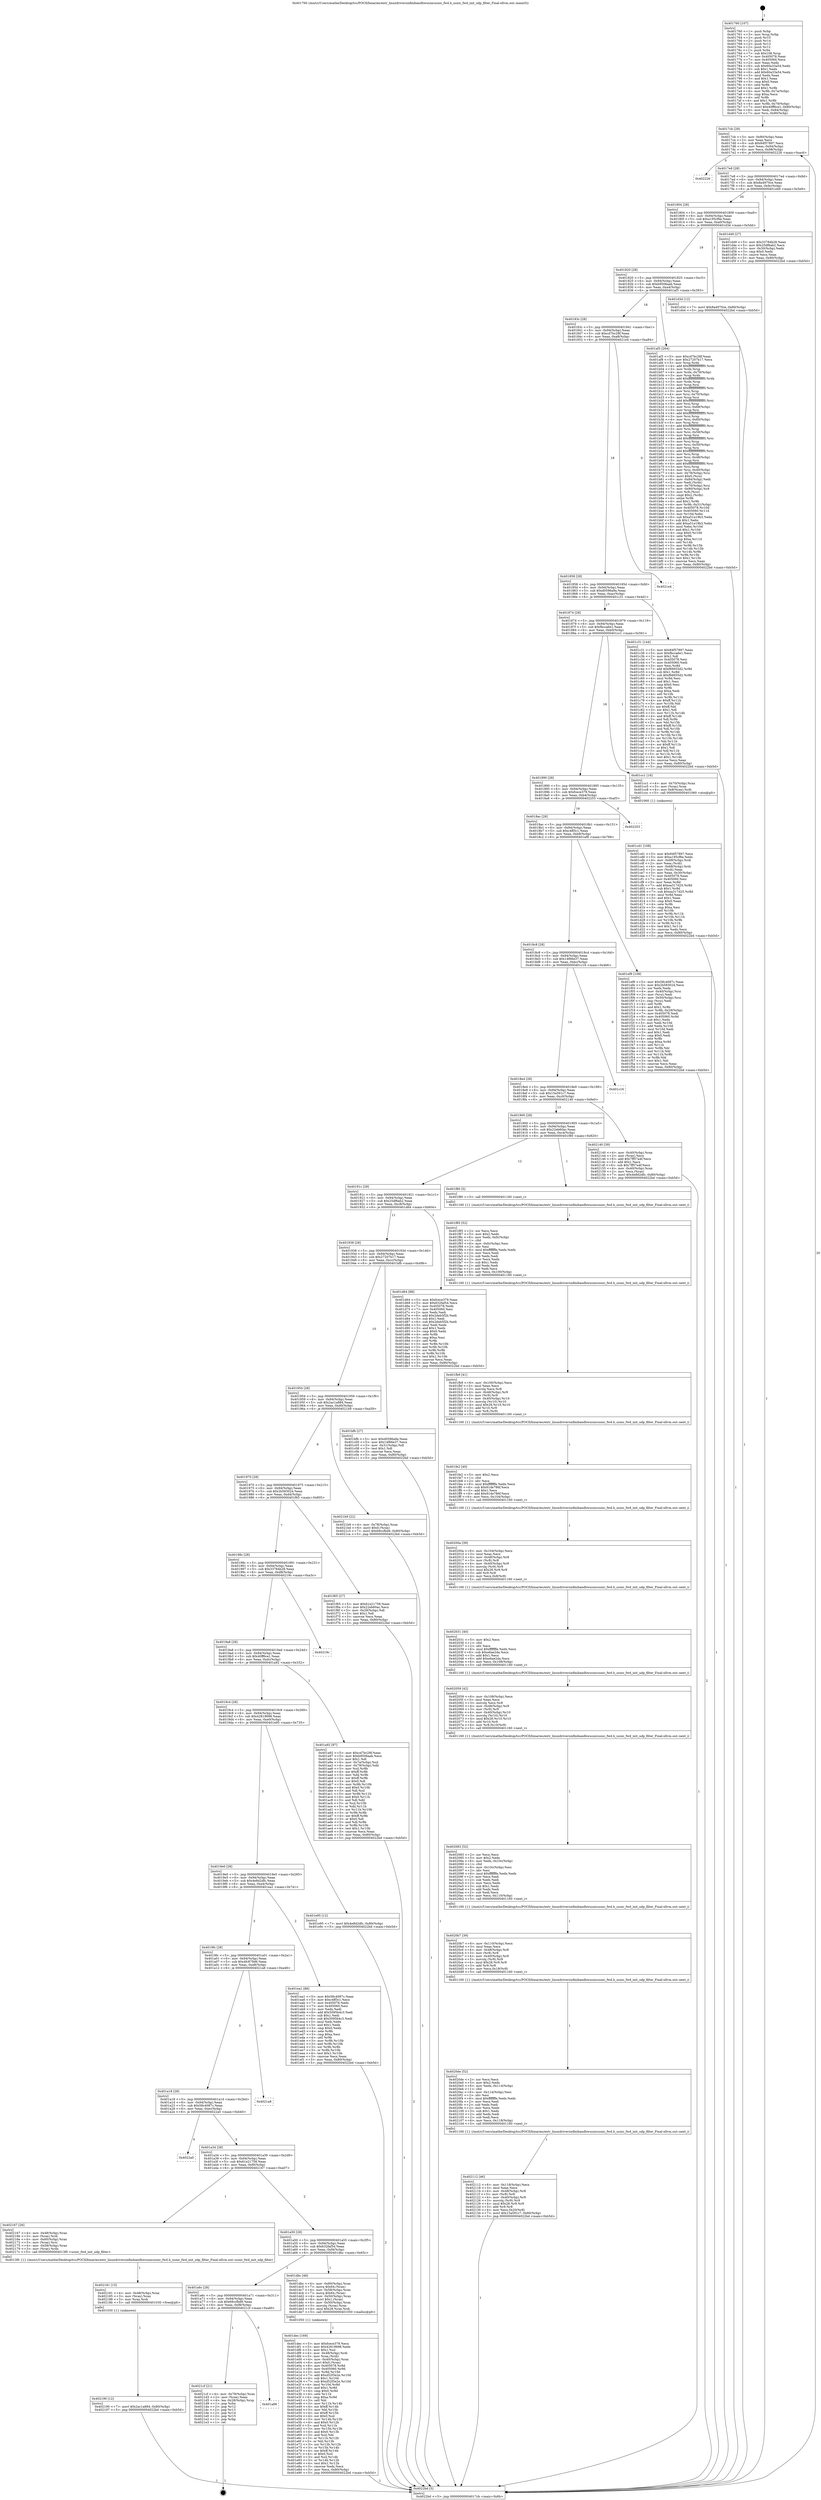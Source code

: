 digraph "0x401760" {
  label = "0x401760 (/mnt/c/Users/mathe/Desktop/tcc/POCII/binaries/extr_linuxdriversinfinibandhwusnicusnic_fwd.h_usnic_fwd_init_udp_filter_Final-ollvm.out::main(0))"
  labelloc = "t"
  node[shape=record]

  Entry [label="",width=0.3,height=0.3,shape=circle,fillcolor=black,style=filled]
  "0x4017cb" [label="{
     0x4017cb [29]\l
     | [instrs]\l
     &nbsp;&nbsp;0x4017cb \<+3\>: mov -0x80(%rbp),%eax\l
     &nbsp;&nbsp;0x4017ce \<+2\>: mov %eax,%ecx\l
     &nbsp;&nbsp;0x4017d0 \<+6\>: sub $0x84f57897,%ecx\l
     &nbsp;&nbsp;0x4017d6 \<+6\>: mov %eax,-0x94(%rbp)\l
     &nbsp;&nbsp;0x4017dc \<+6\>: mov %ecx,-0x98(%rbp)\l
     &nbsp;&nbsp;0x4017e2 \<+6\>: je 0000000000402226 \<main+0xac6\>\l
  }"]
  "0x402226" [label="{
     0x402226\l
  }", style=dashed]
  "0x4017e8" [label="{
     0x4017e8 [28]\l
     | [instrs]\l
     &nbsp;&nbsp;0x4017e8 \<+5\>: jmp 00000000004017ed \<main+0x8d\>\l
     &nbsp;&nbsp;0x4017ed \<+6\>: mov -0x94(%rbp),%eax\l
     &nbsp;&nbsp;0x4017f3 \<+5\>: sub $0x8a4970ce,%eax\l
     &nbsp;&nbsp;0x4017f8 \<+6\>: mov %eax,-0x9c(%rbp)\l
     &nbsp;&nbsp;0x4017fe \<+6\>: je 0000000000401d49 \<main+0x5e9\>\l
  }"]
  Exit [label="",width=0.3,height=0.3,shape=circle,fillcolor=black,style=filled,peripheries=2]
  "0x401d49" [label="{
     0x401d49 [27]\l
     | [instrs]\l
     &nbsp;&nbsp;0x401d49 \<+5\>: mov $0x33784b28,%eax\l
     &nbsp;&nbsp;0x401d4e \<+5\>: mov $0x25df6ab2,%ecx\l
     &nbsp;&nbsp;0x401d53 \<+3\>: mov -0x30(%rbp),%edx\l
     &nbsp;&nbsp;0x401d56 \<+3\>: cmp $0x0,%edx\l
     &nbsp;&nbsp;0x401d59 \<+3\>: cmove %ecx,%eax\l
     &nbsp;&nbsp;0x401d5c \<+3\>: mov %eax,-0x80(%rbp)\l
     &nbsp;&nbsp;0x401d5f \<+5\>: jmp 00000000004022bd \<main+0xb5d\>\l
  }"]
  "0x401804" [label="{
     0x401804 [28]\l
     | [instrs]\l
     &nbsp;&nbsp;0x401804 \<+5\>: jmp 0000000000401809 \<main+0xa9\>\l
     &nbsp;&nbsp;0x401809 \<+6\>: mov -0x94(%rbp),%eax\l
     &nbsp;&nbsp;0x40180f \<+5\>: sub $0xa195cf6e,%eax\l
     &nbsp;&nbsp;0x401814 \<+6\>: mov %eax,-0xa0(%rbp)\l
     &nbsp;&nbsp;0x40181a \<+6\>: je 0000000000401d3d \<main+0x5dd\>\l
  }"]
  "0x401a88" [label="{
     0x401a88\l
  }", style=dashed]
  "0x401d3d" [label="{
     0x401d3d [12]\l
     | [instrs]\l
     &nbsp;&nbsp;0x401d3d \<+7\>: movl $0x8a4970ce,-0x80(%rbp)\l
     &nbsp;&nbsp;0x401d44 \<+5\>: jmp 00000000004022bd \<main+0xb5d\>\l
  }"]
  "0x401820" [label="{
     0x401820 [28]\l
     | [instrs]\l
     &nbsp;&nbsp;0x401820 \<+5\>: jmp 0000000000401825 \<main+0xc5\>\l
     &nbsp;&nbsp;0x401825 \<+6\>: mov -0x94(%rbp),%eax\l
     &nbsp;&nbsp;0x40182b \<+5\>: sub $0xb9506aab,%eax\l
     &nbsp;&nbsp;0x401830 \<+6\>: mov %eax,-0xa4(%rbp)\l
     &nbsp;&nbsp;0x401836 \<+6\>: je 0000000000401af3 \<main+0x393\>\l
  }"]
  "0x4021cf" [label="{
     0x4021cf [21]\l
     | [instrs]\l
     &nbsp;&nbsp;0x4021cf \<+4\>: mov -0x78(%rbp),%rax\l
     &nbsp;&nbsp;0x4021d3 \<+2\>: mov (%rax),%eax\l
     &nbsp;&nbsp;0x4021d5 \<+4\>: lea -0x28(%rbp),%rsp\l
     &nbsp;&nbsp;0x4021d9 \<+1\>: pop %rbx\l
     &nbsp;&nbsp;0x4021da \<+2\>: pop %r12\l
     &nbsp;&nbsp;0x4021dc \<+2\>: pop %r13\l
     &nbsp;&nbsp;0x4021de \<+2\>: pop %r14\l
     &nbsp;&nbsp;0x4021e0 \<+2\>: pop %r15\l
     &nbsp;&nbsp;0x4021e2 \<+1\>: pop %rbp\l
     &nbsp;&nbsp;0x4021e3 \<+1\>: ret\l
  }"]
  "0x401af3" [label="{
     0x401af3 [264]\l
     | [instrs]\l
     &nbsp;&nbsp;0x401af3 \<+5\>: mov $0xcd7bc28f,%eax\l
     &nbsp;&nbsp;0x401af8 \<+5\>: mov $0x27207b17,%ecx\l
     &nbsp;&nbsp;0x401afd \<+3\>: mov %rsp,%rdx\l
     &nbsp;&nbsp;0x401b00 \<+4\>: add $0xfffffffffffffff0,%rdx\l
     &nbsp;&nbsp;0x401b04 \<+3\>: mov %rdx,%rsp\l
     &nbsp;&nbsp;0x401b07 \<+4\>: mov %rdx,-0x78(%rbp)\l
     &nbsp;&nbsp;0x401b0b \<+3\>: mov %rsp,%rdx\l
     &nbsp;&nbsp;0x401b0e \<+4\>: add $0xfffffffffffffff0,%rdx\l
     &nbsp;&nbsp;0x401b12 \<+3\>: mov %rdx,%rsp\l
     &nbsp;&nbsp;0x401b15 \<+3\>: mov %rsp,%rsi\l
     &nbsp;&nbsp;0x401b18 \<+4\>: add $0xfffffffffffffff0,%rsi\l
     &nbsp;&nbsp;0x401b1c \<+3\>: mov %rsi,%rsp\l
     &nbsp;&nbsp;0x401b1f \<+4\>: mov %rsi,-0x70(%rbp)\l
     &nbsp;&nbsp;0x401b23 \<+3\>: mov %rsp,%rsi\l
     &nbsp;&nbsp;0x401b26 \<+4\>: add $0xfffffffffffffff0,%rsi\l
     &nbsp;&nbsp;0x401b2a \<+3\>: mov %rsi,%rsp\l
     &nbsp;&nbsp;0x401b2d \<+4\>: mov %rsi,-0x68(%rbp)\l
     &nbsp;&nbsp;0x401b31 \<+3\>: mov %rsp,%rsi\l
     &nbsp;&nbsp;0x401b34 \<+4\>: add $0xfffffffffffffff0,%rsi\l
     &nbsp;&nbsp;0x401b38 \<+3\>: mov %rsi,%rsp\l
     &nbsp;&nbsp;0x401b3b \<+4\>: mov %rsi,-0x60(%rbp)\l
     &nbsp;&nbsp;0x401b3f \<+3\>: mov %rsp,%rsi\l
     &nbsp;&nbsp;0x401b42 \<+4\>: add $0xfffffffffffffff0,%rsi\l
     &nbsp;&nbsp;0x401b46 \<+3\>: mov %rsi,%rsp\l
     &nbsp;&nbsp;0x401b49 \<+4\>: mov %rsi,-0x58(%rbp)\l
     &nbsp;&nbsp;0x401b4d \<+3\>: mov %rsp,%rsi\l
     &nbsp;&nbsp;0x401b50 \<+4\>: add $0xfffffffffffffff0,%rsi\l
     &nbsp;&nbsp;0x401b54 \<+3\>: mov %rsi,%rsp\l
     &nbsp;&nbsp;0x401b57 \<+4\>: mov %rsi,-0x50(%rbp)\l
     &nbsp;&nbsp;0x401b5b \<+3\>: mov %rsp,%rsi\l
     &nbsp;&nbsp;0x401b5e \<+4\>: add $0xfffffffffffffff0,%rsi\l
     &nbsp;&nbsp;0x401b62 \<+3\>: mov %rsi,%rsp\l
     &nbsp;&nbsp;0x401b65 \<+4\>: mov %rsi,-0x48(%rbp)\l
     &nbsp;&nbsp;0x401b69 \<+3\>: mov %rsp,%rsi\l
     &nbsp;&nbsp;0x401b6c \<+4\>: add $0xfffffffffffffff0,%rsi\l
     &nbsp;&nbsp;0x401b70 \<+3\>: mov %rsi,%rsp\l
     &nbsp;&nbsp;0x401b73 \<+4\>: mov %rsi,-0x40(%rbp)\l
     &nbsp;&nbsp;0x401b77 \<+4\>: mov -0x78(%rbp),%rsi\l
     &nbsp;&nbsp;0x401b7b \<+6\>: movl $0x0,(%rsi)\l
     &nbsp;&nbsp;0x401b81 \<+6\>: mov -0x84(%rbp),%edi\l
     &nbsp;&nbsp;0x401b87 \<+2\>: mov %edi,(%rdx)\l
     &nbsp;&nbsp;0x401b89 \<+4\>: mov -0x70(%rbp),%rsi\l
     &nbsp;&nbsp;0x401b8d \<+7\>: mov -0x90(%rbp),%r8\l
     &nbsp;&nbsp;0x401b94 \<+3\>: mov %r8,(%rsi)\l
     &nbsp;&nbsp;0x401b97 \<+3\>: cmpl $0x2,(%rdx)\l
     &nbsp;&nbsp;0x401b9a \<+4\>: setne %r9b\l
     &nbsp;&nbsp;0x401b9e \<+4\>: and $0x1,%r9b\l
     &nbsp;&nbsp;0x401ba2 \<+4\>: mov %r9b,-0x31(%rbp)\l
     &nbsp;&nbsp;0x401ba6 \<+8\>: mov 0x405078,%r10d\l
     &nbsp;&nbsp;0x401bae \<+8\>: mov 0x405060,%r11d\l
     &nbsp;&nbsp;0x401bb6 \<+3\>: mov %r10d,%ebx\l
     &nbsp;&nbsp;0x401bb9 \<+6\>: sub $0xa51e19b3,%ebx\l
     &nbsp;&nbsp;0x401bbf \<+3\>: sub $0x1,%ebx\l
     &nbsp;&nbsp;0x401bc2 \<+6\>: add $0xa51e19b3,%ebx\l
     &nbsp;&nbsp;0x401bc8 \<+4\>: imul %ebx,%r10d\l
     &nbsp;&nbsp;0x401bcc \<+4\>: and $0x1,%r10d\l
     &nbsp;&nbsp;0x401bd0 \<+4\>: cmp $0x0,%r10d\l
     &nbsp;&nbsp;0x401bd4 \<+4\>: sete %r9b\l
     &nbsp;&nbsp;0x401bd8 \<+4\>: cmp $0xa,%r11d\l
     &nbsp;&nbsp;0x401bdc \<+4\>: setl %r14b\l
     &nbsp;&nbsp;0x401be0 \<+3\>: mov %r9b,%r15b\l
     &nbsp;&nbsp;0x401be3 \<+3\>: and %r14b,%r15b\l
     &nbsp;&nbsp;0x401be6 \<+3\>: xor %r14b,%r9b\l
     &nbsp;&nbsp;0x401be9 \<+3\>: or %r9b,%r15b\l
     &nbsp;&nbsp;0x401bec \<+4\>: test $0x1,%r15b\l
     &nbsp;&nbsp;0x401bf0 \<+3\>: cmovne %ecx,%eax\l
     &nbsp;&nbsp;0x401bf3 \<+3\>: mov %eax,-0x80(%rbp)\l
     &nbsp;&nbsp;0x401bf6 \<+5\>: jmp 00000000004022bd \<main+0xb5d\>\l
  }"]
  "0x40183c" [label="{
     0x40183c [28]\l
     | [instrs]\l
     &nbsp;&nbsp;0x40183c \<+5\>: jmp 0000000000401841 \<main+0xe1\>\l
     &nbsp;&nbsp;0x401841 \<+6\>: mov -0x94(%rbp),%eax\l
     &nbsp;&nbsp;0x401847 \<+5\>: sub $0xcd7bc28f,%eax\l
     &nbsp;&nbsp;0x40184c \<+6\>: mov %eax,-0xa8(%rbp)\l
     &nbsp;&nbsp;0x401852 \<+6\>: je 00000000004021e4 \<main+0xa84\>\l
  }"]
  "0x402190" [label="{
     0x402190 [12]\l
     | [instrs]\l
     &nbsp;&nbsp;0x402190 \<+7\>: movl $0x2ac1a884,-0x80(%rbp)\l
     &nbsp;&nbsp;0x402197 \<+5\>: jmp 00000000004022bd \<main+0xb5d\>\l
  }"]
  "0x4021e4" [label="{
     0x4021e4\l
  }", style=dashed]
  "0x401858" [label="{
     0x401858 [28]\l
     | [instrs]\l
     &nbsp;&nbsp;0x401858 \<+5\>: jmp 000000000040185d \<main+0xfd\>\l
     &nbsp;&nbsp;0x40185d \<+6\>: mov -0x94(%rbp),%eax\l
     &nbsp;&nbsp;0x401863 \<+5\>: sub $0xd0596a9a,%eax\l
     &nbsp;&nbsp;0x401868 \<+6\>: mov %eax,-0xac(%rbp)\l
     &nbsp;&nbsp;0x40186e \<+6\>: je 0000000000401c31 \<main+0x4d1\>\l
  }"]
  "0x402181" [label="{
     0x402181 [15]\l
     | [instrs]\l
     &nbsp;&nbsp;0x402181 \<+4\>: mov -0x48(%rbp),%rax\l
     &nbsp;&nbsp;0x402185 \<+3\>: mov (%rax),%rax\l
     &nbsp;&nbsp;0x402188 \<+3\>: mov %rax,%rdi\l
     &nbsp;&nbsp;0x40218b \<+5\>: call 0000000000401030 \<free@plt\>\l
     | [calls]\l
     &nbsp;&nbsp;0x401030 \{1\} (unknown)\l
  }"]
  "0x401c31" [label="{
     0x401c31 [144]\l
     | [instrs]\l
     &nbsp;&nbsp;0x401c31 \<+5\>: mov $0x84f57897,%eax\l
     &nbsp;&nbsp;0x401c36 \<+5\>: mov $0xfbcca6e1,%ecx\l
     &nbsp;&nbsp;0x401c3b \<+2\>: mov $0x1,%dl\l
     &nbsp;&nbsp;0x401c3d \<+7\>: mov 0x405078,%esi\l
     &nbsp;&nbsp;0x401c44 \<+7\>: mov 0x405060,%edi\l
     &nbsp;&nbsp;0x401c4b \<+3\>: mov %esi,%r8d\l
     &nbsp;&nbsp;0x401c4e \<+7\>: add $0xf66655d2,%r8d\l
     &nbsp;&nbsp;0x401c55 \<+4\>: sub $0x1,%r8d\l
     &nbsp;&nbsp;0x401c59 \<+7\>: sub $0xf66655d2,%r8d\l
     &nbsp;&nbsp;0x401c60 \<+4\>: imul %r8d,%esi\l
     &nbsp;&nbsp;0x401c64 \<+3\>: and $0x1,%esi\l
     &nbsp;&nbsp;0x401c67 \<+3\>: cmp $0x0,%esi\l
     &nbsp;&nbsp;0x401c6a \<+4\>: sete %r9b\l
     &nbsp;&nbsp;0x401c6e \<+3\>: cmp $0xa,%edi\l
     &nbsp;&nbsp;0x401c71 \<+4\>: setl %r10b\l
     &nbsp;&nbsp;0x401c75 \<+3\>: mov %r9b,%r11b\l
     &nbsp;&nbsp;0x401c78 \<+4\>: xor $0xff,%r11b\l
     &nbsp;&nbsp;0x401c7c \<+3\>: mov %r10b,%bl\l
     &nbsp;&nbsp;0x401c7f \<+3\>: xor $0xff,%bl\l
     &nbsp;&nbsp;0x401c82 \<+3\>: xor $0x1,%dl\l
     &nbsp;&nbsp;0x401c85 \<+3\>: mov %r11b,%r14b\l
     &nbsp;&nbsp;0x401c88 \<+4\>: and $0xff,%r14b\l
     &nbsp;&nbsp;0x401c8c \<+3\>: and %dl,%r9b\l
     &nbsp;&nbsp;0x401c8f \<+3\>: mov %bl,%r15b\l
     &nbsp;&nbsp;0x401c92 \<+4\>: and $0xff,%r15b\l
     &nbsp;&nbsp;0x401c96 \<+3\>: and %dl,%r10b\l
     &nbsp;&nbsp;0x401c99 \<+3\>: or %r9b,%r14b\l
     &nbsp;&nbsp;0x401c9c \<+3\>: or %r10b,%r15b\l
     &nbsp;&nbsp;0x401c9f \<+3\>: xor %r15b,%r14b\l
     &nbsp;&nbsp;0x401ca2 \<+3\>: or %bl,%r11b\l
     &nbsp;&nbsp;0x401ca5 \<+4\>: xor $0xff,%r11b\l
     &nbsp;&nbsp;0x401ca9 \<+3\>: or $0x1,%dl\l
     &nbsp;&nbsp;0x401cac \<+3\>: and %dl,%r11b\l
     &nbsp;&nbsp;0x401caf \<+3\>: or %r11b,%r14b\l
     &nbsp;&nbsp;0x401cb2 \<+4\>: test $0x1,%r14b\l
     &nbsp;&nbsp;0x401cb6 \<+3\>: cmovne %ecx,%eax\l
     &nbsp;&nbsp;0x401cb9 \<+3\>: mov %eax,-0x80(%rbp)\l
     &nbsp;&nbsp;0x401cbc \<+5\>: jmp 00000000004022bd \<main+0xb5d\>\l
  }"]
  "0x401874" [label="{
     0x401874 [28]\l
     | [instrs]\l
     &nbsp;&nbsp;0x401874 \<+5\>: jmp 0000000000401879 \<main+0x119\>\l
     &nbsp;&nbsp;0x401879 \<+6\>: mov -0x94(%rbp),%eax\l
     &nbsp;&nbsp;0x40187f \<+5\>: sub $0xfbcca6e1,%eax\l
     &nbsp;&nbsp;0x401884 \<+6\>: mov %eax,-0xb0(%rbp)\l
     &nbsp;&nbsp;0x40188a \<+6\>: je 0000000000401cc1 \<main+0x561\>\l
  }"]
  "0x402112" [label="{
     0x402112 [46]\l
     | [instrs]\l
     &nbsp;&nbsp;0x402112 \<+6\>: mov -0x118(%rbp),%ecx\l
     &nbsp;&nbsp;0x402118 \<+3\>: imul %eax,%ecx\l
     &nbsp;&nbsp;0x40211b \<+4\>: mov -0x48(%rbp),%r8\l
     &nbsp;&nbsp;0x40211f \<+3\>: mov (%r8),%r8\l
     &nbsp;&nbsp;0x402122 \<+4\>: mov -0x40(%rbp),%r9\l
     &nbsp;&nbsp;0x402126 \<+3\>: movslq (%r9),%r9\l
     &nbsp;&nbsp;0x402129 \<+4\>: imul $0x28,%r9,%r9\l
     &nbsp;&nbsp;0x40212d \<+3\>: add %r9,%r8\l
     &nbsp;&nbsp;0x402130 \<+4\>: mov %ecx,0x20(%r8)\l
     &nbsp;&nbsp;0x402134 \<+7\>: movl $0x15a591c7,-0x80(%rbp)\l
     &nbsp;&nbsp;0x40213b \<+5\>: jmp 00000000004022bd \<main+0xb5d\>\l
  }"]
  "0x401cc1" [label="{
     0x401cc1 [16]\l
     | [instrs]\l
     &nbsp;&nbsp;0x401cc1 \<+4\>: mov -0x70(%rbp),%rax\l
     &nbsp;&nbsp;0x401cc5 \<+3\>: mov (%rax),%rax\l
     &nbsp;&nbsp;0x401cc8 \<+4\>: mov 0x8(%rax),%rdi\l
     &nbsp;&nbsp;0x401ccc \<+5\>: call 0000000000401060 \<atoi@plt\>\l
     | [calls]\l
     &nbsp;&nbsp;0x401060 \{1\} (unknown)\l
  }"]
  "0x401890" [label="{
     0x401890 [28]\l
     | [instrs]\l
     &nbsp;&nbsp;0x401890 \<+5\>: jmp 0000000000401895 \<main+0x135\>\l
     &nbsp;&nbsp;0x401895 \<+6\>: mov -0x94(%rbp),%eax\l
     &nbsp;&nbsp;0x40189b \<+5\>: sub $0xfcece379,%eax\l
     &nbsp;&nbsp;0x4018a0 \<+6\>: mov %eax,-0xb4(%rbp)\l
     &nbsp;&nbsp;0x4018a6 \<+6\>: je 0000000000402253 \<main+0xaf3\>\l
  }"]
  "0x4020de" [label="{
     0x4020de [52]\l
     | [instrs]\l
     &nbsp;&nbsp;0x4020de \<+2\>: xor %ecx,%ecx\l
     &nbsp;&nbsp;0x4020e0 \<+5\>: mov $0x2,%edx\l
     &nbsp;&nbsp;0x4020e5 \<+6\>: mov %edx,-0x114(%rbp)\l
     &nbsp;&nbsp;0x4020eb \<+1\>: cltd\l
     &nbsp;&nbsp;0x4020ec \<+6\>: mov -0x114(%rbp),%esi\l
     &nbsp;&nbsp;0x4020f2 \<+2\>: idiv %esi\l
     &nbsp;&nbsp;0x4020f4 \<+6\>: imul $0xfffffffe,%edx,%edx\l
     &nbsp;&nbsp;0x4020fa \<+2\>: mov %ecx,%edi\l
     &nbsp;&nbsp;0x4020fc \<+2\>: sub %edx,%edi\l
     &nbsp;&nbsp;0x4020fe \<+2\>: mov %ecx,%edx\l
     &nbsp;&nbsp;0x402100 \<+3\>: sub $0x1,%edx\l
     &nbsp;&nbsp;0x402103 \<+2\>: add %edx,%edi\l
     &nbsp;&nbsp;0x402105 \<+2\>: sub %edi,%ecx\l
     &nbsp;&nbsp;0x402107 \<+6\>: mov %ecx,-0x118(%rbp)\l
     &nbsp;&nbsp;0x40210d \<+5\>: call 0000000000401160 \<next_i\>\l
     | [calls]\l
     &nbsp;&nbsp;0x401160 \{1\} (/mnt/c/Users/mathe/Desktop/tcc/POCII/binaries/extr_linuxdriversinfinibandhwusnicusnic_fwd.h_usnic_fwd_init_udp_filter_Final-ollvm.out::next_i)\l
  }"]
  "0x402253" [label="{
     0x402253\l
  }", style=dashed]
  "0x4018ac" [label="{
     0x4018ac [28]\l
     | [instrs]\l
     &nbsp;&nbsp;0x4018ac \<+5\>: jmp 00000000004018b1 \<main+0x151\>\l
     &nbsp;&nbsp;0x4018b1 \<+6\>: mov -0x94(%rbp),%eax\l
     &nbsp;&nbsp;0x4018b7 \<+5\>: sub $0xc4ff3c1,%eax\l
     &nbsp;&nbsp;0x4018bc \<+6\>: mov %eax,-0xb8(%rbp)\l
     &nbsp;&nbsp;0x4018c2 \<+6\>: je 0000000000401ef9 \<main+0x799\>\l
  }"]
  "0x4020b7" [label="{
     0x4020b7 [39]\l
     | [instrs]\l
     &nbsp;&nbsp;0x4020b7 \<+6\>: mov -0x110(%rbp),%ecx\l
     &nbsp;&nbsp;0x4020bd \<+3\>: imul %eax,%ecx\l
     &nbsp;&nbsp;0x4020c0 \<+4\>: mov -0x48(%rbp),%r8\l
     &nbsp;&nbsp;0x4020c4 \<+3\>: mov (%r8),%r8\l
     &nbsp;&nbsp;0x4020c7 \<+4\>: mov -0x40(%rbp),%r9\l
     &nbsp;&nbsp;0x4020cb \<+3\>: movslq (%r9),%r9\l
     &nbsp;&nbsp;0x4020ce \<+4\>: imul $0x28,%r9,%r9\l
     &nbsp;&nbsp;0x4020d2 \<+3\>: add %r9,%r8\l
     &nbsp;&nbsp;0x4020d5 \<+4\>: mov %ecx,0x18(%r8)\l
     &nbsp;&nbsp;0x4020d9 \<+5\>: call 0000000000401160 \<next_i\>\l
     | [calls]\l
     &nbsp;&nbsp;0x401160 \{1\} (/mnt/c/Users/mathe/Desktop/tcc/POCII/binaries/extr_linuxdriversinfinibandhwusnicusnic_fwd.h_usnic_fwd_init_udp_filter_Final-ollvm.out::next_i)\l
  }"]
  "0x401ef9" [label="{
     0x401ef9 [108]\l
     | [instrs]\l
     &nbsp;&nbsp;0x401ef9 \<+5\>: mov $0x58c4087c,%eax\l
     &nbsp;&nbsp;0x401efe \<+5\>: mov $0x2b583024,%ecx\l
     &nbsp;&nbsp;0x401f03 \<+2\>: xor %edx,%edx\l
     &nbsp;&nbsp;0x401f05 \<+4\>: mov -0x40(%rbp),%rsi\l
     &nbsp;&nbsp;0x401f09 \<+2\>: mov (%rsi),%edi\l
     &nbsp;&nbsp;0x401f0b \<+4\>: mov -0x50(%rbp),%rsi\l
     &nbsp;&nbsp;0x401f0f \<+2\>: cmp (%rsi),%edi\l
     &nbsp;&nbsp;0x401f11 \<+4\>: setl %r8b\l
     &nbsp;&nbsp;0x401f15 \<+4\>: and $0x1,%r8b\l
     &nbsp;&nbsp;0x401f19 \<+4\>: mov %r8b,-0x29(%rbp)\l
     &nbsp;&nbsp;0x401f1d \<+7\>: mov 0x405078,%edi\l
     &nbsp;&nbsp;0x401f24 \<+8\>: mov 0x405060,%r9d\l
     &nbsp;&nbsp;0x401f2c \<+3\>: sub $0x1,%edx\l
     &nbsp;&nbsp;0x401f2f \<+3\>: mov %edi,%r10d\l
     &nbsp;&nbsp;0x401f32 \<+3\>: add %edx,%r10d\l
     &nbsp;&nbsp;0x401f35 \<+4\>: imul %r10d,%edi\l
     &nbsp;&nbsp;0x401f39 \<+3\>: and $0x1,%edi\l
     &nbsp;&nbsp;0x401f3c \<+3\>: cmp $0x0,%edi\l
     &nbsp;&nbsp;0x401f3f \<+4\>: sete %r8b\l
     &nbsp;&nbsp;0x401f43 \<+4\>: cmp $0xa,%r9d\l
     &nbsp;&nbsp;0x401f47 \<+4\>: setl %r11b\l
     &nbsp;&nbsp;0x401f4b \<+3\>: mov %r8b,%bl\l
     &nbsp;&nbsp;0x401f4e \<+3\>: and %r11b,%bl\l
     &nbsp;&nbsp;0x401f51 \<+3\>: xor %r11b,%r8b\l
     &nbsp;&nbsp;0x401f54 \<+3\>: or %r8b,%bl\l
     &nbsp;&nbsp;0x401f57 \<+3\>: test $0x1,%bl\l
     &nbsp;&nbsp;0x401f5a \<+3\>: cmovne %ecx,%eax\l
     &nbsp;&nbsp;0x401f5d \<+3\>: mov %eax,-0x80(%rbp)\l
     &nbsp;&nbsp;0x401f60 \<+5\>: jmp 00000000004022bd \<main+0xb5d\>\l
  }"]
  "0x4018c8" [label="{
     0x4018c8 [28]\l
     | [instrs]\l
     &nbsp;&nbsp;0x4018c8 \<+5\>: jmp 00000000004018cd \<main+0x16d\>\l
     &nbsp;&nbsp;0x4018cd \<+6\>: mov -0x94(%rbp),%eax\l
     &nbsp;&nbsp;0x4018d3 \<+5\>: sub $0x14f66e37,%eax\l
     &nbsp;&nbsp;0x4018d8 \<+6\>: mov %eax,-0xbc(%rbp)\l
     &nbsp;&nbsp;0x4018de \<+6\>: je 0000000000401c16 \<main+0x4b6\>\l
  }"]
  "0x402083" [label="{
     0x402083 [52]\l
     | [instrs]\l
     &nbsp;&nbsp;0x402083 \<+2\>: xor %ecx,%ecx\l
     &nbsp;&nbsp;0x402085 \<+5\>: mov $0x2,%edx\l
     &nbsp;&nbsp;0x40208a \<+6\>: mov %edx,-0x10c(%rbp)\l
     &nbsp;&nbsp;0x402090 \<+1\>: cltd\l
     &nbsp;&nbsp;0x402091 \<+6\>: mov -0x10c(%rbp),%esi\l
     &nbsp;&nbsp;0x402097 \<+2\>: idiv %esi\l
     &nbsp;&nbsp;0x402099 \<+6\>: imul $0xfffffffe,%edx,%edx\l
     &nbsp;&nbsp;0x40209f \<+2\>: mov %ecx,%edi\l
     &nbsp;&nbsp;0x4020a1 \<+2\>: sub %edx,%edi\l
     &nbsp;&nbsp;0x4020a3 \<+2\>: mov %ecx,%edx\l
     &nbsp;&nbsp;0x4020a5 \<+3\>: sub $0x1,%edx\l
     &nbsp;&nbsp;0x4020a8 \<+2\>: add %edx,%edi\l
     &nbsp;&nbsp;0x4020aa \<+2\>: sub %edi,%ecx\l
     &nbsp;&nbsp;0x4020ac \<+6\>: mov %ecx,-0x110(%rbp)\l
     &nbsp;&nbsp;0x4020b2 \<+5\>: call 0000000000401160 \<next_i\>\l
     | [calls]\l
     &nbsp;&nbsp;0x401160 \{1\} (/mnt/c/Users/mathe/Desktop/tcc/POCII/binaries/extr_linuxdriversinfinibandhwusnicusnic_fwd.h_usnic_fwd_init_udp_filter_Final-ollvm.out::next_i)\l
  }"]
  "0x401c16" [label="{
     0x401c16\l
  }", style=dashed]
  "0x4018e4" [label="{
     0x4018e4 [28]\l
     | [instrs]\l
     &nbsp;&nbsp;0x4018e4 \<+5\>: jmp 00000000004018e9 \<main+0x189\>\l
     &nbsp;&nbsp;0x4018e9 \<+6\>: mov -0x94(%rbp),%eax\l
     &nbsp;&nbsp;0x4018ef \<+5\>: sub $0x15a591c7,%eax\l
     &nbsp;&nbsp;0x4018f4 \<+6\>: mov %eax,-0xc0(%rbp)\l
     &nbsp;&nbsp;0x4018fa \<+6\>: je 0000000000402140 \<main+0x9e0\>\l
  }"]
  "0x402059" [label="{
     0x402059 [42]\l
     | [instrs]\l
     &nbsp;&nbsp;0x402059 \<+6\>: mov -0x108(%rbp),%ecx\l
     &nbsp;&nbsp;0x40205f \<+3\>: imul %eax,%ecx\l
     &nbsp;&nbsp;0x402062 \<+3\>: movslq %ecx,%r8\l
     &nbsp;&nbsp;0x402065 \<+4\>: mov -0x48(%rbp),%r9\l
     &nbsp;&nbsp;0x402069 \<+3\>: mov (%r9),%r9\l
     &nbsp;&nbsp;0x40206c \<+4\>: mov -0x40(%rbp),%r10\l
     &nbsp;&nbsp;0x402070 \<+3\>: movslq (%r10),%r10\l
     &nbsp;&nbsp;0x402073 \<+4\>: imul $0x28,%r10,%r10\l
     &nbsp;&nbsp;0x402077 \<+3\>: add %r10,%r9\l
     &nbsp;&nbsp;0x40207a \<+4\>: mov %r8,0x10(%r9)\l
     &nbsp;&nbsp;0x40207e \<+5\>: call 0000000000401160 \<next_i\>\l
     | [calls]\l
     &nbsp;&nbsp;0x401160 \{1\} (/mnt/c/Users/mathe/Desktop/tcc/POCII/binaries/extr_linuxdriversinfinibandhwusnicusnic_fwd.h_usnic_fwd_init_udp_filter_Final-ollvm.out::next_i)\l
  }"]
  "0x402140" [label="{
     0x402140 [39]\l
     | [instrs]\l
     &nbsp;&nbsp;0x402140 \<+4\>: mov -0x40(%rbp),%rax\l
     &nbsp;&nbsp;0x402144 \<+2\>: mov (%rax),%ecx\l
     &nbsp;&nbsp;0x402146 \<+6\>: add $0x7ff57a4f,%ecx\l
     &nbsp;&nbsp;0x40214c \<+3\>: add $0x1,%ecx\l
     &nbsp;&nbsp;0x40214f \<+6\>: sub $0x7ff57a4f,%ecx\l
     &nbsp;&nbsp;0x402155 \<+4\>: mov -0x40(%rbp),%rax\l
     &nbsp;&nbsp;0x402159 \<+2\>: mov %ecx,(%rax)\l
     &nbsp;&nbsp;0x40215b \<+7\>: movl $0x4e8d2dfc,-0x80(%rbp)\l
     &nbsp;&nbsp;0x402162 \<+5\>: jmp 00000000004022bd \<main+0xb5d\>\l
  }"]
  "0x401900" [label="{
     0x401900 [28]\l
     | [instrs]\l
     &nbsp;&nbsp;0x401900 \<+5\>: jmp 0000000000401905 \<main+0x1a5\>\l
     &nbsp;&nbsp;0x401905 \<+6\>: mov -0x94(%rbp),%eax\l
     &nbsp;&nbsp;0x40190b \<+5\>: sub $0x22eb60ac,%eax\l
     &nbsp;&nbsp;0x401910 \<+6\>: mov %eax,-0xc4(%rbp)\l
     &nbsp;&nbsp;0x401916 \<+6\>: je 0000000000401f80 \<main+0x820\>\l
  }"]
  "0x402031" [label="{
     0x402031 [40]\l
     | [instrs]\l
     &nbsp;&nbsp;0x402031 \<+5\>: mov $0x2,%ecx\l
     &nbsp;&nbsp;0x402036 \<+1\>: cltd\l
     &nbsp;&nbsp;0x402037 \<+2\>: idiv %ecx\l
     &nbsp;&nbsp;0x402039 \<+6\>: imul $0xfffffffe,%edx,%ecx\l
     &nbsp;&nbsp;0x40203f \<+6\>: sub $0xe6ae2da,%ecx\l
     &nbsp;&nbsp;0x402045 \<+3\>: add $0x1,%ecx\l
     &nbsp;&nbsp;0x402048 \<+6\>: add $0xe6ae2da,%ecx\l
     &nbsp;&nbsp;0x40204e \<+6\>: mov %ecx,-0x108(%rbp)\l
     &nbsp;&nbsp;0x402054 \<+5\>: call 0000000000401160 \<next_i\>\l
     | [calls]\l
     &nbsp;&nbsp;0x401160 \{1\} (/mnt/c/Users/mathe/Desktop/tcc/POCII/binaries/extr_linuxdriversinfinibandhwusnicusnic_fwd.h_usnic_fwd_init_udp_filter_Final-ollvm.out::next_i)\l
  }"]
  "0x401f80" [label="{
     0x401f80 [5]\l
     | [instrs]\l
     &nbsp;&nbsp;0x401f80 \<+5\>: call 0000000000401160 \<next_i\>\l
     | [calls]\l
     &nbsp;&nbsp;0x401160 \{1\} (/mnt/c/Users/mathe/Desktop/tcc/POCII/binaries/extr_linuxdriversinfinibandhwusnicusnic_fwd.h_usnic_fwd_init_udp_filter_Final-ollvm.out::next_i)\l
  }"]
  "0x40191c" [label="{
     0x40191c [28]\l
     | [instrs]\l
     &nbsp;&nbsp;0x40191c \<+5\>: jmp 0000000000401921 \<main+0x1c1\>\l
     &nbsp;&nbsp;0x401921 \<+6\>: mov -0x94(%rbp),%eax\l
     &nbsp;&nbsp;0x401927 \<+5\>: sub $0x25df6ab2,%eax\l
     &nbsp;&nbsp;0x40192c \<+6\>: mov %eax,-0xc8(%rbp)\l
     &nbsp;&nbsp;0x401932 \<+6\>: je 0000000000401d64 \<main+0x604\>\l
  }"]
  "0x40200a" [label="{
     0x40200a [39]\l
     | [instrs]\l
     &nbsp;&nbsp;0x40200a \<+6\>: mov -0x104(%rbp),%ecx\l
     &nbsp;&nbsp;0x402010 \<+3\>: imul %eax,%ecx\l
     &nbsp;&nbsp;0x402013 \<+4\>: mov -0x48(%rbp),%r8\l
     &nbsp;&nbsp;0x402017 \<+3\>: mov (%r8),%r8\l
     &nbsp;&nbsp;0x40201a \<+4\>: mov -0x40(%rbp),%r9\l
     &nbsp;&nbsp;0x40201e \<+3\>: movslq (%r9),%r9\l
     &nbsp;&nbsp;0x402021 \<+4\>: imul $0x28,%r9,%r9\l
     &nbsp;&nbsp;0x402025 \<+3\>: add %r9,%r8\l
     &nbsp;&nbsp;0x402028 \<+4\>: mov %ecx,0x8(%r8)\l
     &nbsp;&nbsp;0x40202c \<+5\>: call 0000000000401160 \<next_i\>\l
     | [calls]\l
     &nbsp;&nbsp;0x401160 \{1\} (/mnt/c/Users/mathe/Desktop/tcc/POCII/binaries/extr_linuxdriversinfinibandhwusnicusnic_fwd.h_usnic_fwd_init_udp_filter_Final-ollvm.out::next_i)\l
  }"]
  "0x401d64" [label="{
     0x401d64 [88]\l
     | [instrs]\l
     &nbsp;&nbsp;0x401d64 \<+5\>: mov $0xfcece379,%eax\l
     &nbsp;&nbsp;0x401d69 \<+5\>: mov $0x632faf54,%ecx\l
     &nbsp;&nbsp;0x401d6e \<+7\>: mov 0x405078,%edx\l
     &nbsp;&nbsp;0x401d75 \<+7\>: mov 0x405060,%esi\l
     &nbsp;&nbsp;0x401d7c \<+2\>: mov %edx,%edi\l
     &nbsp;&nbsp;0x401d7e \<+6\>: add $0x2deb5f2b,%edi\l
     &nbsp;&nbsp;0x401d84 \<+3\>: sub $0x1,%edi\l
     &nbsp;&nbsp;0x401d87 \<+6\>: sub $0x2deb5f2b,%edi\l
     &nbsp;&nbsp;0x401d8d \<+3\>: imul %edi,%edx\l
     &nbsp;&nbsp;0x401d90 \<+3\>: and $0x1,%edx\l
     &nbsp;&nbsp;0x401d93 \<+3\>: cmp $0x0,%edx\l
     &nbsp;&nbsp;0x401d96 \<+4\>: sete %r8b\l
     &nbsp;&nbsp;0x401d9a \<+3\>: cmp $0xa,%esi\l
     &nbsp;&nbsp;0x401d9d \<+4\>: setl %r9b\l
     &nbsp;&nbsp;0x401da1 \<+3\>: mov %r8b,%r10b\l
     &nbsp;&nbsp;0x401da4 \<+3\>: and %r9b,%r10b\l
     &nbsp;&nbsp;0x401da7 \<+3\>: xor %r9b,%r8b\l
     &nbsp;&nbsp;0x401daa \<+3\>: or %r8b,%r10b\l
     &nbsp;&nbsp;0x401dad \<+4\>: test $0x1,%r10b\l
     &nbsp;&nbsp;0x401db1 \<+3\>: cmovne %ecx,%eax\l
     &nbsp;&nbsp;0x401db4 \<+3\>: mov %eax,-0x80(%rbp)\l
     &nbsp;&nbsp;0x401db7 \<+5\>: jmp 00000000004022bd \<main+0xb5d\>\l
  }"]
  "0x401938" [label="{
     0x401938 [28]\l
     | [instrs]\l
     &nbsp;&nbsp;0x401938 \<+5\>: jmp 000000000040193d \<main+0x1dd\>\l
     &nbsp;&nbsp;0x40193d \<+6\>: mov -0x94(%rbp),%eax\l
     &nbsp;&nbsp;0x401943 \<+5\>: sub $0x27207b17,%eax\l
     &nbsp;&nbsp;0x401948 \<+6\>: mov %eax,-0xcc(%rbp)\l
     &nbsp;&nbsp;0x40194e \<+6\>: je 0000000000401bfb \<main+0x49b\>\l
  }"]
  "0x401fe2" [label="{
     0x401fe2 [40]\l
     | [instrs]\l
     &nbsp;&nbsp;0x401fe2 \<+5\>: mov $0x2,%ecx\l
     &nbsp;&nbsp;0x401fe7 \<+1\>: cltd\l
     &nbsp;&nbsp;0x401fe8 \<+2\>: idiv %ecx\l
     &nbsp;&nbsp;0x401fea \<+6\>: imul $0xfffffffe,%edx,%ecx\l
     &nbsp;&nbsp;0x401ff0 \<+6\>: sub $0x91de786f,%ecx\l
     &nbsp;&nbsp;0x401ff6 \<+3\>: add $0x1,%ecx\l
     &nbsp;&nbsp;0x401ff9 \<+6\>: add $0x91de786f,%ecx\l
     &nbsp;&nbsp;0x401fff \<+6\>: mov %ecx,-0x104(%rbp)\l
     &nbsp;&nbsp;0x402005 \<+5\>: call 0000000000401160 \<next_i\>\l
     | [calls]\l
     &nbsp;&nbsp;0x401160 \{1\} (/mnt/c/Users/mathe/Desktop/tcc/POCII/binaries/extr_linuxdriversinfinibandhwusnicusnic_fwd.h_usnic_fwd_init_udp_filter_Final-ollvm.out::next_i)\l
  }"]
  "0x401bfb" [label="{
     0x401bfb [27]\l
     | [instrs]\l
     &nbsp;&nbsp;0x401bfb \<+5\>: mov $0xd0596a9a,%eax\l
     &nbsp;&nbsp;0x401c00 \<+5\>: mov $0x14f66e37,%ecx\l
     &nbsp;&nbsp;0x401c05 \<+3\>: mov -0x31(%rbp),%dl\l
     &nbsp;&nbsp;0x401c08 \<+3\>: test $0x1,%dl\l
     &nbsp;&nbsp;0x401c0b \<+3\>: cmovne %ecx,%eax\l
     &nbsp;&nbsp;0x401c0e \<+3\>: mov %eax,-0x80(%rbp)\l
     &nbsp;&nbsp;0x401c11 \<+5\>: jmp 00000000004022bd \<main+0xb5d\>\l
  }"]
  "0x401954" [label="{
     0x401954 [28]\l
     | [instrs]\l
     &nbsp;&nbsp;0x401954 \<+5\>: jmp 0000000000401959 \<main+0x1f9\>\l
     &nbsp;&nbsp;0x401959 \<+6\>: mov -0x94(%rbp),%eax\l
     &nbsp;&nbsp;0x40195f \<+5\>: sub $0x2ac1a884,%eax\l
     &nbsp;&nbsp;0x401964 \<+6\>: mov %eax,-0xd0(%rbp)\l
     &nbsp;&nbsp;0x40196a \<+6\>: je 00000000004021b9 \<main+0xa59\>\l
  }"]
  "0x401fb9" [label="{
     0x401fb9 [41]\l
     | [instrs]\l
     &nbsp;&nbsp;0x401fb9 \<+6\>: mov -0x100(%rbp),%ecx\l
     &nbsp;&nbsp;0x401fbf \<+3\>: imul %eax,%ecx\l
     &nbsp;&nbsp;0x401fc2 \<+3\>: movslq %ecx,%r8\l
     &nbsp;&nbsp;0x401fc5 \<+4\>: mov -0x48(%rbp),%r9\l
     &nbsp;&nbsp;0x401fc9 \<+3\>: mov (%r9),%r9\l
     &nbsp;&nbsp;0x401fcc \<+4\>: mov -0x40(%rbp),%r10\l
     &nbsp;&nbsp;0x401fd0 \<+3\>: movslq (%r10),%r10\l
     &nbsp;&nbsp;0x401fd3 \<+4\>: imul $0x28,%r10,%r10\l
     &nbsp;&nbsp;0x401fd7 \<+3\>: add %r10,%r9\l
     &nbsp;&nbsp;0x401fda \<+3\>: mov %r8,(%r9)\l
     &nbsp;&nbsp;0x401fdd \<+5\>: call 0000000000401160 \<next_i\>\l
     | [calls]\l
     &nbsp;&nbsp;0x401160 \{1\} (/mnt/c/Users/mathe/Desktop/tcc/POCII/binaries/extr_linuxdriversinfinibandhwusnicusnic_fwd.h_usnic_fwd_init_udp_filter_Final-ollvm.out::next_i)\l
  }"]
  "0x4021b9" [label="{
     0x4021b9 [22]\l
     | [instrs]\l
     &nbsp;&nbsp;0x4021b9 \<+4\>: mov -0x78(%rbp),%rax\l
     &nbsp;&nbsp;0x4021bd \<+6\>: movl $0x0,(%rax)\l
     &nbsp;&nbsp;0x4021c3 \<+7\>: movl $0x69ccfbd9,-0x80(%rbp)\l
     &nbsp;&nbsp;0x4021ca \<+5\>: jmp 00000000004022bd \<main+0xb5d\>\l
  }"]
  "0x401970" [label="{
     0x401970 [28]\l
     | [instrs]\l
     &nbsp;&nbsp;0x401970 \<+5\>: jmp 0000000000401975 \<main+0x215\>\l
     &nbsp;&nbsp;0x401975 \<+6\>: mov -0x94(%rbp),%eax\l
     &nbsp;&nbsp;0x40197b \<+5\>: sub $0x2b583024,%eax\l
     &nbsp;&nbsp;0x401980 \<+6\>: mov %eax,-0xd4(%rbp)\l
     &nbsp;&nbsp;0x401986 \<+6\>: je 0000000000401f65 \<main+0x805\>\l
  }"]
  "0x401f85" [label="{
     0x401f85 [52]\l
     | [instrs]\l
     &nbsp;&nbsp;0x401f85 \<+2\>: xor %ecx,%ecx\l
     &nbsp;&nbsp;0x401f87 \<+5\>: mov $0x2,%edx\l
     &nbsp;&nbsp;0x401f8c \<+6\>: mov %edx,-0xfc(%rbp)\l
     &nbsp;&nbsp;0x401f92 \<+1\>: cltd\l
     &nbsp;&nbsp;0x401f93 \<+6\>: mov -0xfc(%rbp),%esi\l
     &nbsp;&nbsp;0x401f99 \<+2\>: idiv %esi\l
     &nbsp;&nbsp;0x401f9b \<+6\>: imul $0xfffffffe,%edx,%edx\l
     &nbsp;&nbsp;0x401fa1 \<+2\>: mov %ecx,%edi\l
     &nbsp;&nbsp;0x401fa3 \<+2\>: sub %edx,%edi\l
     &nbsp;&nbsp;0x401fa5 \<+2\>: mov %ecx,%edx\l
     &nbsp;&nbsp;0x401fa7 \<+3\>: sub $0x1,%edx\l
     &nbsp;&nbsp;0x401faa \<+2\>: add %edx,%edi\l
     &nbsp;&nbsp;0x401fac \<+2\>: sub %edi,%ecx\l
     &nbsp;&nbsp;0x401fae \<+6\>: mov %ecx,-0x100(%rbp)\l
     &nbsp;&nbsp;0x401fb4 \<+5\>: call 0000000000401160 \<next_i\>\l
     | [calls]\l
     &nbsp;&nbsp;0x401160 \{1\} (/mnt/c/Users/mathe/Desktop/tcc/POCII/binaries/extr_linuxdriversinfinibandhwusnicusnic_fwd.h_usnic_fwd_init_udp_filter_Final-ollvm.out::next_i)\l
  }"]
  "0x401f65" [label="{
     0x401f65 [27]\l
     | [instrs]\l
     &nbsp;&nbsp;0x401f65 \<+5\>: mov $0x61e21758,%eax\l
     &nbsp;&nbsp;0x401f6a \<+5\>: mov $0x22eb60ac,%ecx\l
     &nbsp;&nbsp;0x401f6f \<+3\>: mov -0x29(%rbp),%dl\l
     &nbsp;&nbsp;0x401f72 \<+3\>: test $0x1,%dl\l
     &nbsp;&nbsp;0x401f75 \<+3\>: cmovne %ecx,%eax\l
     &nbsp;&nbsp;0x401f78 \<+3\>: mov %eax,-0x80(%rbp)\l
     &nbsp;&nbsp;0x401f7b \<+5\>: jmp 00000000004022bd \<main+0xb5d\>\l
  }"]
  "0x40198c" [label="{
     0x40198c [28]\l
     | [instrs]\l
     &nbsp;&nbsp;0x40198c \<+5\>: jmp 0000000000401991 \<main+0x231\>\l
     &nbsp;&nbsp;0x401991 \<+6\>: mov -0x94(%rbp),%eax\l
     &nbsp;&nbsp;0x401997 \<+5\>: sub $0x33784b28,%eax\l
     &nbsp;&nbsp;0x40199c \<+6\>: mov %eax,-0xd8(%rbp)\l
     &nbsp;&nbsp;0x4019a2 \<+6\>: je 000000000040219c \<main+0xa3c\>\l
  }"]
  "0x401dec" [label="{
     0x401dec [169]\l
     | [instrs]\l
     &nbsp;&nbsp;0x401dec \<+5\>: mov $0xfcece379,%ecx\l
     &nbsp;&nbsp;0x401df1 \<+5\>: mov $0x42819698,%edx\l
     &nbsp;&nbsp;0x401df6 \<+3\>: mov $0x1,%sil\l
     &nbsp;&nbsp;0x401df9 \<+4\>: mov -0x48(%rbp),%rdi\l
     &nbsp;&nbsp;0x401dfd \<+3\>: mov %rax,(%rdi)\l
     &nbsp;&nbsp;0x401e00 \<+4\>: mov -0x40(%rbp),%rax\l
     &nbsp;&nbsp;0x401e04 \<+6\>: movl $0x0,(%rax)\l
     &nbsp;&nbsp;0x401e0a \<+8\>: mov 0x405078,%r8d\l
     &nbsp;&nbsp;0x401e12 \<+8\>: mov 0x405060,%r9d\l
     &nbsp;&nbsp;0x401e1a \<+3\>: mov %r8d,%r10d\l
     &nbsp;&nbsp;0x401e1d \<+7\>: add $0xd52f3e2e,%r10d\l
     &nbsp;&nbsp;0x401e24 \<+4\>: sub $0x1,%r10d\l
     &nbsp;&nbsp;0x401e28 \<+7\>: sub $0xd52f3e2e,%r10d\l
     &nbsp;&nbsp;0x401e2f \<+4\>: imul %r10d,%r8d\l
     &nbsp;&nbsp;0x401e33 \<+4\>: and $0x1,%r8d\l
     &nbsp;&nbsp;0x401e37 \<+4\>: cmp $0x0,%r8d\l
     &nbsp;&nbsp;0x401e3b \<+4\>: sete %r11b\l
     &nbsp;&nbsp;0x401e3f \<+4\>: cmp $0xa,%r9d\l
     &nbsp;&nbsp;0x401e43 \<+3\>: setl %bl\l
     &nbsp;&nbsp;0x401e46 \<+3\>: mov %r11b,%r14b\l
     &nbsp;&nbsp;0x401e49 \<+4\>: xor $0xff,%r14b\l
     &nbsp;&nbsp;0x401e4d \<+3\>: mov %bl,%r15b\l
     &nbsp;&nbsp;0x401e50 \<+4\>: xor $0xff,%r15b\l
     &nbsp;&nbsp;0x401e54 \<+4\>: xor $0x0,%sil\l
     &nbsp;&nbsp;0x401e58 \<+3\>: mov %r14b,%r12b\l
     &nbsp;&nbsp;0x401e5b \<+4\>: and $0x0,%r12b\l
     &nbsp;&nbsp;0x401e5f \<+3\>: and %sil,%r11b\l
     &nbsp;&nbsp;0x401e62 \<+3\>: mov %r15b,%r13b\l
     &nbsp;&nbsp;0x401e65 \<+4\>: and $0x0,%r13b\l
     &nbsp;&nbsp;0x401e69 \<+3\>: and %sil,%bl\l
     &nbsp;&nbsp;0x401e6c \<+3\>: or %r11b,%r12b\l
     &nbsp;&nbsp;0x401e6f \<+3\>: or %bl,%r13b\l
     &nbsp;&nbsp;0x401e72 \<+3\>: xor %r13b,%r12b\l
     &nbsp;&nbsp;0x401e75 \<+3\>: or %r15b,%r14b\l
     &nbsp;&nbsp;0x401e78 \<+4\>: xor $0xff,%r14b\l
     &nbsp;&nbsp;0x401e7c \<+4\>: or $0x0,%sil\l
     &nbsp;&nbsp;0x401e80 \<+3\>: and %sil,%r14b\l
     &nbsp;&nbsp;0x401e83 \<+3\>: or %r14b,%r12b\l
     &nbsp;&nbsp;0x401e86 \<+4\>: test $0x1,%r12b\l
     &nbsp;&nbsp;0x401e8a \<+3\>: cmovne %edx,%ecx\l
     &nbsp;&nbsp;0x401e8d \<+3\>: mov %ecx,-0x80(%rbp)\l
     &nbsp;&nbsp;0x401e90 \<+5\>: jmp 00000000004022bd \<main+0xb5d\>\l
  }"]
  "0x40219c" [label="{
     0x40219c\l
  }", style=dashed]
  "0x4019a8" [label="{
     0x4019a8 [28]\l
     | [instrs]\l
     &nbsp;&nbsp;0x4019a8 \<+5\>: jmp 00000000004019ad \<main+0x24d\>\l
     &nbsp;&nbsp;0x4019ad \<+6\>: mov -0x94(%rbp),%eax\l
     &nbsp;&nbsp;0x4019b3 \<+5\>: sub $0x40ff6ce1,%eax\l
     &nbsp;&nbsp;0x4019b8 \<+6\>: mov %eax,-0xdc(%rbp)\l
     &nbsp;&nbsp;0x4019be \<+6\>: je 0000000000401a92 \<main+0x332\>\l
  }"]
  "0x401a6c" [label="{
     0x401a6c [28]\l
     | [instrs]\l
     &nbsp;&nbsp;0x401a6c \<+5\>: jmp 0000000000401a71 \<main+0x311\>\l
     &nbsp;&nbsp;0x401a71 \<+6\>: mov -0x94(%rbp),%eax\l
     &nbsp;&nbsp;0x401a77 \<+5\>: sub $0x69ccfbd9,%eax\l
     &nbsp;&nbsp;0x401a7c \<+6\>: mov %eax,-0xf8(%rbp)\l
     &nbsp;&nbsp;0x401a82 \<+6\>: je 00000000004021cf \<main+0xa6f\>\l
  }"]
  "0x401a92" [label="{
     0x401a92 [97]\l
     | [instrs]\l
     &nbsp;&nbsp;0x401a92 \<+5\>: mov $0xcd7bc28f,%eax\l
     &nbsp;&nbsp;0x401a97 \<+5\>: mov $0xb9506aab,%ecx\l
     &nbsp;&nbsp;0x401a9c \<+2\>: mov $0x1,%dl\l
     &nbsp;&nbsp;0x401a9e \<+4\>: mov -0x7a(%rbp),%sil\l
     &nbsp;&nbsp;0x401aa2 \<+4\>: mov -0x79(%rbp),%dil\l
     &nbsp;&nbsp;0x401aa6 \<+3\>: mov %sil,%r8b\l
     &nbsp;&nbsp;0x401aa9 \<+4\>: xor $0xff,%r8b\l
     &nbsp;&nbsp;0x401aad \<+3\>: mov %dil,%r9b\l
     &nbsp;&nbsp;0x401ab0 \<+4\>: xor $0xff,%r9b\l
     &nbsp;&nbsp;0x401ab4 \<+3\>: xor $0x0,%dl\l
     &nbsp;&nbsp;0x401ab7 \<+3\>: mov %r8b,%r10b\l
     &nbsp;&nbsp;0x401aba \<+4\>: and $0x0,%r10b\l
     &nbsp;&nbsp;0x401abe \<+3\>: and %dl,%sil\l
     &nbsp;&nbsp;0x401ac1 \<+3\>: mov %r9b,%r11b\l
     &nbsp;&nbsp;0x401ac4 \<+4\>: and $0x0,%r11b\l
     &nbsp;&nbsp;0x401ac8 \<+3\>: and %dl,%dil\l
     &nbsp;&nbsp;0x401acb \<+3\>: or %sil,%r10b\l
     &nbsp;&nbsp;0x401ace \<+3\>: or %dil,%r11b\l
     &nbsp;&nbsp;0x401ad1 \<+3\>: xor %r11b,%r10b\l
     &nbsp;&nbsp;0x401ad4 \<+3\>: or %r9b,%r8b\l
     &nbsp;&nbsp;0x401ad7 \<+4\>: xor $0xff,%r8b\l
     &nbsp;&nbsp;0x401adb \<+3\>: or $0x0,%dl\l
     &nbsp;&nbsp;0x401ade \<+3\>: and %dl,%r8b\l
     &nbsp;&nbsp;0x401ae1 \<+3\>: or %r8b,%r10b\l
     &nbsp;&nbsp;0x401ae4 \<+4\>: test $0x1,%r10b\l
     &nbsp;&nbsp;0x401ae8 \<+3\>: cmovne %ecx,%eax\l
     &nbsp;&nbsp;0x401aeb \<+3\>: mov %eax,-0x80(%rbp)\l
     &nbsp;&nbsp;0x401aee \<+5\>: jmp 00000000004022bd \<main+0xb5d\>\l
  }"]
  "0x4019c4" [label="{
     0x4019c4 [28]\l
     | [instrs]\l
     &nbsp;&nbsp;0x4019c4 \<+5\>: jmp 00000000004019c9 \<main+0x269\>\l
     &nbsp;&nbsp;0x4019c9 \<+6\>: mov -0x94(%rbp),%eax\l
     &nbsp;&nbsp;0x4019cf \<+5\>: sub $0x42819698,%eax\l
     &nbsp;&nbsp;0x4019d4 \<+6\>: mov %eax,-0xe0(%rbp)\l
     &nbsp;&nbsp;0x4019da \<+6\>: je 0000000000401e95 \<main+0x735\>\l
  }"]
  "0x4022bd" [label="{
     0x4022bd [5]\l
     | [instrs]\l
     &nbsp;&nbsp;0x4022bd \<+5\>: jmp 00000000004017cb \<main+0x6b\>\l
  }"]
  "0x401760" [label="{
     0x401760 [107]\l
     | [instrs]\l
     &nbsp;&nbsp;0x401760 \<+1\>: push %rbp\l
     &nbsp;&nbsp;0x401761 \<+3\>: mov %rsp,%rbp\l
     &nbsp;&nbsp;0x401764 \<+2\>: push %r15\l
     &nbsp;&nbsp;0x401766 \<+2\>: push %r14\l
     &nbsp;&nbsp;0x401768 \<+2\>: push %r13\l
     &nbsp;&nbsp;0x40176a \<+2\>: push %r12\l
     &nbsp;&nbsp;0x40176c \<+1\>: push %rbx\l
     &nbsp;&nbsp;0x40176d \<+7\>: sub $0x108,%rsp\l
     &nbsp;&nbsp;0x401774 \<+7\>: mov 0x405078,%eax\l
     &nbsp;&nbsp;0x40177b \<+7\>: mov 0x405060,%ecx\l
     &nbsp;&nbsp;0x401782 \<+2\>: mov %eax,%edx\l
     &nbsp;&nbsp;0x401784 \<+6\>: sub $0x60a33a54,%edx\l
     &nbsp;&nbsp;0x40178a \<+3\>: sub $0x1,%edx\l
     &nbsp;&nbsp;0x40178d \<+6\>: add $0x60a33a54,%edx\l
     &nbsp;&nbsp;0x401793 \<+3\>: imul %edx,%eax\l
     &nbsp;&nbsp;0x401796 \<+3\>: and $0x1,%eax\l
     &nbsp;&nbsp;0x401799 \<+3\>: cmp $0x0,%eax\l
     &nbsp;&nbsp;0x40179c \<+4\>: sete %r8b\l
     &nbsp;&nbsp;0x4017a0 \<+4\>: and $0x1,%r8b\l
     &nbsp;&nbsp;0x4017a4 \<+4\>: mov %r8b,-0x7a(%rbp)\l
     &nbsp;&nbsp;0x4017a8 \<+3\>: cmp $0xa,%ecx\l
     &nbsp;&nbsp;0x4017ab \<+4\>: setl %r8b\l
     &nbsp;&nbsp;0x4017af \<+4\>: and $0x1,%r8b\l
     &nbsp;&nbsp;0x4017b3 \<+4\>: mov %r8b,-0x79(%rbp)\l
     &nbsp;&nbsp;0x4017b7 \<+7\>: movl $0x40ff6ce1,-0x80(%rbp)\l
     &nbsp;&nbsp;0x4017be \<+6\>: mov %edi,-0x84(%rbp)\l
     &nbsp;&nbsp;0x4017c4 \<+7\>: mov %rsi,-0x90(%rbp)\l
  }"]
  "0x401dbc" [label="{
     0x401dbc [48]\l
     | [instrs]\l
     &nbsp;&nbsp;0x401dbc \<+4\>: mov -0x60(%rbp),%rax\l
     &nbsp;&nbsp;0x401dc0 \<+7\>: movq $0x64,(%rax)\l
     &nbsp;&nbsp;0x401dc7 \<+4\>: mov -0x58(%rbp),%rax\l
     &nbsp;&nbsp;0x401dcb \<+7\>: movq $0x64,(%rax)\l
     &nbsp;&nbsp;0x401dd2 \<+4\>: mov -0x50(%rbp),%rax\l
     &nbsp;&nbsp;0x401dd6 \<+6\>: movl $0x1,(%rax)\l
     &nbsp;&nbsp;0x401ddc \<+4\>: mov -0x50(%rbp),%rax\l
     &nbsp;&nbsp;0x401de0 \<+3\>: movslq (%rax),%rax\l
     &nbsp;&nbsp;0x401de3 \<+4\>: imul $0x28,%rax,%rdi\l
     &nbsp;&nbsp;0x401de7 \<+5\>: call 0000000000401050 \<malloc@plt\>\l
     | [calls]\l
     &nbsp;&nbsp;0x401050 \{1\} (unknown)\l
  }"]
  "0x401cd1" [label="{
     0x401cd1 [108]\l
     | [instrs]\l
     &nbsp;&nbsp;0x401cd1 \<+5\>: mov $0x84f57897,%ecx\l
     &nbsp;&nbsp;0x401cd6 \<+5\>: mov $0xa195cf6e,%edx\l
     &nbsp;&nbsp;0x401cdb \<+4\>: mov -0x68(%rbp),%rdi\l
     &nbsp;&nbsp;0x401cdf \<+2\>: mov %eax,(%rdi)\l
     &nbsp;&nbsp;0x401ce1 \<+4\>: mov -0x68(%rbp),%rdi\l
     &nbsp;&nbsp;0x401ce5 \<+2\>: mov (%rdi),%eax\l
     &nbsp;&nbsp;0x401ce7 \<+3\>: mov %eax,-0x30(%rbp)\l
     &nbsp;&nbsp;0x401cea \<+7\>: mov 0x405078,%eax\l
     &nbsp;&nbsp;0x401cf1 \<+7\>: mov 0x405060,%esi\l
     &nbsp;&nbsp;0x401cf8 \<+3\>: mov %eax,%r8d\l
     &nbsp;&nbsp;0x401cfb \<+7\>: add $0xea317d25,%r8d\l
     &nbsp;&nbsp;0x401d02 \<+4\>: sub $0x1,%r8d\l
     &nbsp;&nbsp;0x401d06 \<+7\>: sub $0xea317d25,%r8d\l
     &nbsp;&nbsp;0x401d0d \<+4\>: imul %r8d,%eax\l
     &nbsp;&nbsp;0x401d11 \<+3\>: and $0x1,%eax\l
     &nbsp;&nbsp;0x401d14 \<+3\>: cmp $0x0,%eax\l
     &nbsp;&nbsp;0x401d17 \<+4\>: sete %r9b\l
     &nbsp;&nbsp;0x401d1b \<+3\>: cmp $0xa,%esi\l
     &nbsp;&nbsp;0x401d1e \<+4\>: setl %r10b\l
     &nbsp;&nbsp;0x401d22 \<+3\>: mov %r9b,%r11b\l
     &nbsp;&nbsp;0x401d25 \<+3\>: and %r10b,%r11b\l
     &nbsp;&nbsp;0x401d28 \<+3\>: xor %r10b,%r9b\l
     &nbsp;&nbsp;0x401d2b \<+3\>: or %r9b,%r11b\l
     &nbsp;&nbsp;0x401d2e \<+4\>: test $0x1,%r11b\l
     &nbsp;&nbsp;0x401d32 \<+3\>: cmovne %edx,%ecx\l
     &nbsp;&nbsp;0x401d35 \<+3\>: mov %ecx,-0x80(%rbp)\l
     &nbsp;&nbsp;0x401d38 \<+5\>: jmp 00000000004022bd \<main+0xb5d\>\l
  }"]
  "0x401a50" [label="{
     0x401a50 [28]\l
     | [instrs]\l
     &nbsp;&nbsp;0x401a50 \<+5\>: jmp 0000000000401a55 \<main+0x2f5\>\l
     &nbsp;&nbsp;0x401a55 \<+6\>: mov -0x94(%rbp),%eax\l
     &nbsp;&nbsp;0x401a5b \<+5\>: sub $0x632faf54,%eax\l
     &nbsp;&nbsp;0x401a60 \<+6\>: mov %eax,-0xf4(%rbp)\l
     &nbsp;&nbsp;0x401a66 \<+6\>: je 0000000000401dbc \<main+0x65c\>\l
  }"]
  "0x401e95" [label="{
     0x401e95 [12]\l
     | [instrs]\l
     &nbsp;&nbsp;0x401e95 \<+7\>: movl $0x4e8d2dfc,-0x80(%rbp)\l
     &nbsp;&nbsp;0x401e9c \<+5\>: jmp 00000000004022bd \<main+0xb5d\>\l
  }"]
  "0x4019e0" [label="{
     0x4019e0 [28]\l
     | [instrs]\l
     &nbsp;&nbsp;0x4019e0 \<+5\>: jmp 00000000004019e5 \<main+0x285\>\l
     &nbsp;&nbsp;0x4019e5 \<+6\>: mov -0x94(%rbp),%eax\l
     &nbsp;&nbsp;0x4019eb \<+5\>: sub $0x4e8d2dfc,%eax\l
     &nbsp;&nbsp;0x4019f0 \<+6\>: mov %eax,-0xe4(%rbp)\l
     &nbsp;&nbsp;0x4019f6 \<+6\>: je 0000000000401ea1 \<main+0x741\>\l
  }"]
  "0x402167" [label="{
     0x402167 [26]\l
     | [instrs]\l
     &nbsp;&nbsp;0x402167 \<+4\>: mov -0x48(%rbp),%rax\l
     &nbsp;&nbsp;0x40216b \<+3\>: mov (%rax),%rdi\l
     &nbsp;&nbsp;0x40216e \<+4\>: mov -0x60(%rbp),%rax\l
     &nbsp;&nbsp;0x402172 \<+3\>: mov (%rax),%rsi\l
     &nbsp;&nbsp;0x402175 \<+4\>: mov -0x58(%rbp),%rax\l
     &nbsp;&nbsp;0x402179 \<+3\>: mov (%rax),%rdx\l
     &nbsp;&nbsp;0x40217c \<+5\>: call 00000000004013f0 \<usnic_fwd_init_udp_filter\>\l
     | [calls]\l
     &nbsp;&nbsp;0x4013f0 \{1\} (/mnt/c/Users/mathe/Desktop/tcc/POCII/binaries/extr_linuxdriversinfinibandhwusnicusnic_fwd.h_usnic_fwd_init_udp_filter_Final-ollvm.out::usnic_fwd_init_udp_filter)\l
  }"]
  "0x401ea1" [label="{
     0x401ea1 [88]\l
     | [instrs]\l
     &nbsp;&nbsp;0x401ea1 \<+5\>: mov $0x58c4087c,%eax\l
     &nbsp;&nbsp;0x401ea6 \<+5\>: mov $0xc4ff3c1,%ecx\l
     &nbsp;&nbsp;0x401eab \<+7\>: mov 0x405078,%edx\l
     &nbsp;&nbsp;0x401eb2 \<+7\>: mov 0x405060,%esi\l
     &nbsp;&nbsp;0x401eb9 \<+2\>: mov %edx,%edi\l
     &nbsp;&nbsp;0x401ebb \<+6\>: add $0x5095b4c3,%edi\l
     &nbsp;&nbsp;0x401ec1 \<+3\>: sub $0x1,%edi\l
     &nbsp;&nbsp;0x401ec4 \<+6\>: sub $0x5095b4c3,%edi\l
     &nbsp;&nbsp;0x401eca \<+3\>: imul %edi,%edx\l
     &nbsp;&nbsp;0x401ecd \<+3\>: and $0x1,%edx\l
     &nbsp;&nbsp;0x401ed0 \<+3\>: cmp $0x0,%edx\l
     &nbsp;&nbsp;0x401ed3 \<+4\>: sete %r8b\l
     &nbsp;&nbsp;0x401ed7 \<+3\>: cmp $0xa,%esi\l
     &nbsp;&nbsp;0x401eda \<+4\>: setl %r9b\l
     &nbsp;&nbsp;0x401ede \<+3\>: mov %r8b,%r10b\l
     &nbsp;&nbsp;0x401ee1 \<+3\>: and %r9b,%r10b\l
     &nbsp;&nbsp;0x401ee4 \<+3\>: xor %r9b,%r8b\l
     &nbsp;&nbsp;0x401ee7 \<+3\>: or %r8b,%r10b\l
     &nbsp;&nbsp;0x401eea \<+4\>: test $0x1,%r10b\l
     &nbsp;&nbsp;0x401eee \<+3\>: cmovne %ecx,%eax\l
     &nbsp;&nbsp;0x401ef1 \<+3\>: mov %eax,-0x80(%rbp)\l
     &nbsp;&nbsp;0x401ef4 \<+5\>: jmp 00000000004022bd \<main+0xb5d\>\l
  }"]
  "0x4019fc" [label="{
     0x4019fc [28]\l
     | [instrs]\l
     &nbsp;&nbsp;0x4019fc \<+5\>: jmp 0000000000401a01 \<main+0x2a1\>\l
     &nbsp;&nbsp;0x401a01 \<+6\>: mov -0x94(%rbp),%eax\l
     &nbsp;&nbsp;0x401a07 \<+5\>: sub $0x4fc878d6,%eax\l
     &nbsp;&nbsp;0x401a0c \<+6\>: mov %eax,-0xe8(%rbp)\l
     &nbsp;&nbsp;0x401a12 \<+6\>: je 00000000004021a8 \<main+0xa48\>\l
  }"]
  "0x401a34" [label="{
     0x401a34 [28]\l
     | [instrs]\l
     &nbsp;&nbsp;0x401a34 \<+5\>: jmp 0000000000401a39 \<main+0x2d9\>\l
     &nbsp;&nbsp;0x401a39 \<+6\>: mov -0x94(%rbp),%eax\l
     &nbsp;&nbsp;0x401a3f \<+5\>: sub $0x61e21758,%eax\l
     &nbsp;&nbsp;0x401a44 \<+6\>: mov %eax,-0xf0(%rbp)\l
     &nbsp;&nbsp;0x401a4a \<+6\>: je 0000000000402167 \<main+0xa07\>\l
  }"]
  "0x4021a8" [label="{
     0x4021a8\l
  }", style=dashed]
  "0x401a18" [label="{
     0x401a18 [28]\l
     | [instrs]\l
     &nbsp;&nbsp;0x401a18 \<+5\>: jmp 0000000000401a1d \<main+0x2bd\>\l
     &nbsp;&nbsp;0x401a1d \<+6\>: mov -0x94(%rbp),%eax\l
     &nbsp;&nbsp;0x401a23 \<+5\>: sub $0x58c4087c,%eax\l
     &nbsp;&nbsp;0x401a28 \<+6\>: mov %eax,-0xec(%rbp)\l
     &nbsp;&nbsp;0x401a2e \<+6\>: je 00000000004022a0 \<main+0xb40\>\l
  }"]
  "0x4022a0" [label="{
     0x4022a0\l
  }", style=dashed]
  Entry -> "0x401760" [label=" 1"]
  "0x4017cb" -> "0x402226" [label=" 0"]
  "0x4017cb" -> "0x4017e8" [label=" 21"]
  "0x4021cf" -> Exit [label=" 1"]
  "0x4017e8" -> "0x401d49" [label=" 1"]
  "0x4017e8" -> "0x401804" [label=" 20"]
  "0x401a6c" -> "0x401a88" [label=" 0"]
  "0x401804" -> "0x401d3d" [label=" 1"]
  "0x401804" -> "0x401820" [label=" 19"]
  "0x401a6c" -> "0x4021cf" [label=" 1"]
  "0x401820" -> "0x401af3" [label=" 1"]
  "0x401820" -> "0x40183c" [label=" 18"]
  "0x4021b9" -> "0x4022bd" [label=" 1"]
  "0x40183c" -> "0x4021e4" [label=" 0"]
  "0x40183c" -> "0x401858" [label=" 18"]
  "0x402190" -> "0x4022bd" [label=" 1"]
  "0x401858" -> "0x401c31" [label=" 1"]
  "0x401858" -> "0x401874" [label=" 17"]
  "0x402181" -> "0x402190" [label=" 1"]
  "0x401874" -> "0x401cc1" [label=" 1"]
  "0x401874" -> "0x401890" [label=" 16"]
  "0x402167" -> "0x402181" [label=" 1"]
  "0x401890" -> "0x402253" [label=" 0"]
  "0x401890" -> "0x4018ac" [label=" 16"]
  "0x402140" -> "0x4022bd" [label=" 1"]
  "0x4018ac" -> "0x401ef9" [label=" 2"]
  "0x4018ac" -> "0x4018c8" [label=" 14"]
  "0x402112" -> "0x4022bd" [label=" 1"]
  "0x4018c8" -> "0x401c16" [label=" 0"]
  "0x4018c8" -> "0x4018e4" [label=" 14"]
  "0x4020de" -> "0x402112" [label=" 1"]
  "0x4018e4" -> "0x402140" [label=" 1"]
  "0x4018e4" -> "0x401900" [label=" 13"]
  "0x4020b7" -> "0x4020de" [label=" 1"]
  "0x401900" -> "0x401f80" [label=" 1"]
  "0x401900" -> "0x40191c" [label=" 12"]
  "0x402083" -> "0x4020b7" [label=" 1"]
  "0x40191c" -> "0x401d64" [label=" 1"]
  "0x40191c" -> "0x401938" [label=" 11"]
  "0x402059" -> "0x402083" [label=" 1"]
  "0x401938" -> "0x401bfb" [label=" 1"]
  "0x401938" -> "0x401954" [label=" 10"]
  "0x402031" -> "0x402059" [label=" 1"]
  "0x401954" -> "0x4021b9" [label=" 1"]
  "0x401954" -> "0x401970" [label=" 9"]
  "0x40200a" -> "0x402031" [label=" 1"]
  "0x401970" -> "0x401f65" [label=" 2"]
  "0x401970" -> "0x40198c" [label=" 7"]
  "0x401fe2" -> "0x40200a" [label=" 1"]
  "0x40198c" -> "0x40219c" [label=" 0"]
  "0x40198c" -> "0x4019a8" [label=" 7"]
  "0x401fb9" -> "0x401fe2" [label=" 1"]
  "0x4019a8" -> "0x401a92" [label=" 1"]
  "0x4019a8" -> "0x4019c4" [label=" 6"]
  "0x401a92" -> "0x4022bd" [label=" 1"]
  "0x401760" -> "0x4017cb" [label=" 1"]
  "0x4022bd" -> "0x4017cb" [label=" 20"]
  "0x401f85" -> "0x401fb9" [label=" 1"]
  "0x401af3" -> "0x4022bd" [label=" 1"]
  "0x401bfb" -> "0x4022bd" [label=" 1"]
  "0x401c31" -> "0x4022bd" [label=" 1"]
  "0x401cc1" -> "0x401cd1" [label=" 1"]
  "0x401cd1" -> "0x4022bd" [label=" 1"]
  "0x401d3d" -> "0x4022bd" [label=" 1"]
  "0x401d49" -> "0x4022bd" [label=" 1"]
  "0x401d64" -> "0x4022bd" [label=" 1"]
  "0x401f80" -> "0x401f85" [label=" 1"]
  "0x4019c4" -> "0x401e95" [label=" 1"]
  "0x4019c4" -> "0x4019e0" [label=" 5"]
  "0x401ef9" -> "0x4022bd" [label=" 2"]
  "0x4019e0" -> "0x401ea1" [label=" 2"]
  "0x4019e0" -> "0x4019fc" [label=" 3"]
  "0x401ea1" -> "0x4022bd" [label=" 2"]
  "0x4019fc" -> "0x4021a8" [label=" 0"]
  "0x4019fc" -> "0x401a18" [label=" 3"]
  "0x401dec" -> "0x4022bd" [label=" 1"]
  "0x401a18" -> "0x4022a0" [label=" 0"]
  "0x401a18" -> "0x401a34" [label=" 3"]
  "0x401e95" -> "0x4022bd" [label=" 1"]
  "0x401a34" -> "0x402167" [label=" 1"]
  "0x401a34" -> "0x401a50" [label=" 2"]
  "0x401f65" -> "0x4022bd" [label=" 2"]
  "0x401a50" -> "0x401dbc" [label=" 1"]
  "0x401a50" -> "0x401a6c" [label=" 1"]
  "0x401dbc" -> "0x401dec" [label=" 1"]
}

